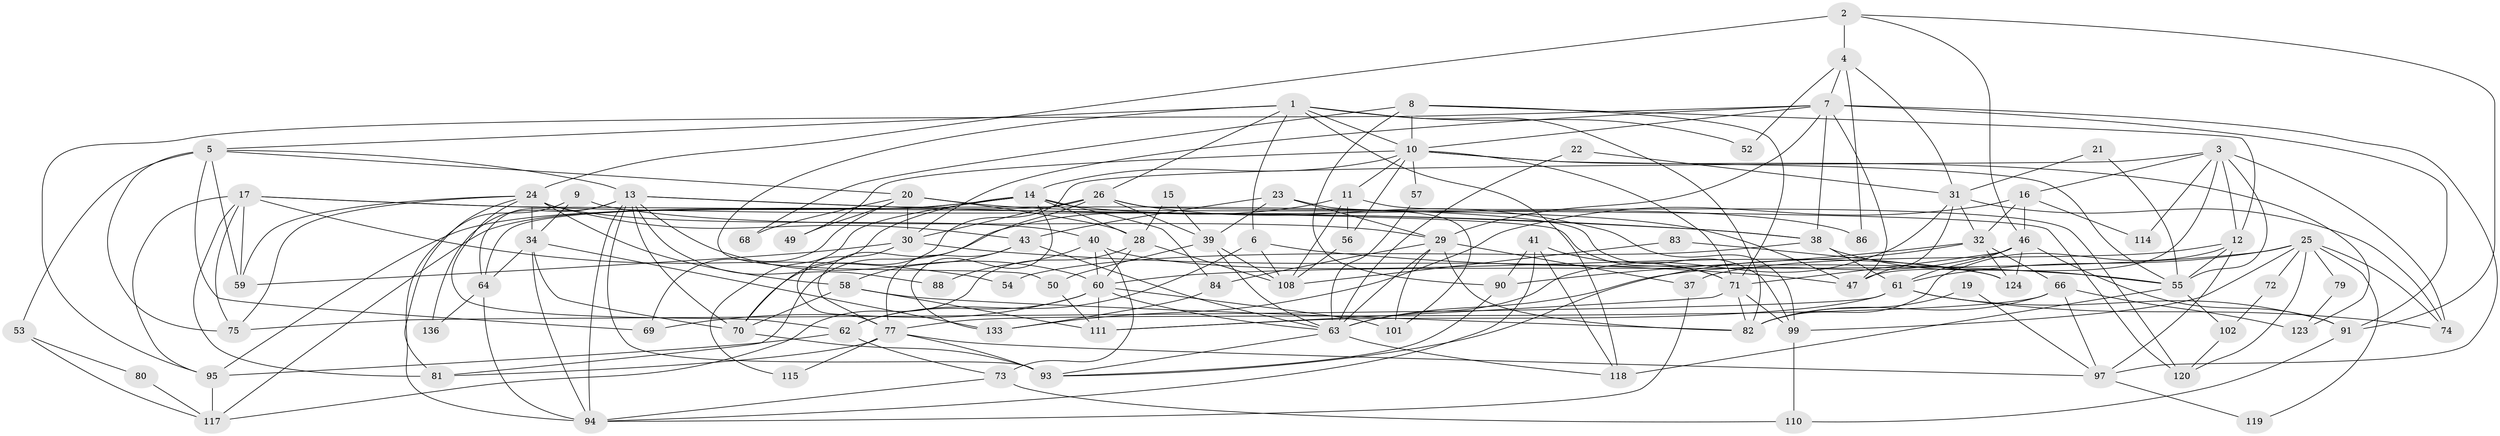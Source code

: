 // original degree distribution, {5: 0.19708029197080293, 4: 0.35766423357664234, 3: 0.145985401459854, 6: 0.06569343065693431, 2: 0.18248175182481752, 9: 0.0072992700729927005, 7: 0.029197080291970802, 8: 0.014598540145985401}
// Generated by graph-tools (version 1.1) at 2025/42/03/06/25 10:42:00]
// undirected, 94 vertices, 229 edges
graph export_dot {
graph [start="1"]
  node [color=gray90,style=filled];
  1 [super="+18"];
  2 [super="+122"];
  3 [super="+42"];
  4 [super="+27"];
  5 [super="+45"];
  6;
  7 [super="+113"];
  8 [super="+48"];
  9;
  10 [super="+35"];
  11 [super="+128"];
  12 [super="+98"];
  13 [super="+129"];
  14 [super="+137"];
  15;
  16 [super="+78"];
  17 [super="+92"];
  19;
  20 [super="+44"];
  21;
  22;
  23;
  24 [super="+36"];
  25 [super="+33"];
  26 [super="+96"];
  28 [super="+87"];
  29 [super="+65"];
  30 [super="+104"];
  31 [super="+106"];
  32;
  34 [super="+51"];
  37;
  38 [super="+76"];
  39 [super="+109"];
  40;
  41;
  43 [super="+112"];
  46;
  47 [super="+127"];
  49;
  50;
  52;
  53;
  54;
  55 [super="+105"];
  56 [super="+134"];
  57;
  58;
  59;
  60 [super="+89"];
  61 [super="+67"];
  62 [super="+126"];
  63 [super="+107"];
  64;
  66 [super="+130"];
  68;
  69;
  70 [super="+100"];
  71 [super="+103"];
  72;
  73;
  74;
  75;
  77;
  79;
  80;
  81;
  82 [super="+85"];
  83;
  84;
  86;
  88;
  90;
  91;
  93 [super="+131"];
  94 [super="+135"];
  95;
  97;
  99;
  101;
  102;
  108 [super="+116"];
  110;
  111 [super="+132"];
  114;
  115;
  117 [super="+121"];
  118 [super="+125"];
  119;
  120;
  123;
  124;
  133;
  136;
  1 -- 26;
  1 -- 50;
  1 -- 52;
  1 -- 6;
  1 -- 5;
  1 -- 10;
  1 -- 118;
  1 -- 82;
  2 -- 4;
  2 -- 91;
  2 -- 24 [weight=2];
  2 -- 46;
  3 -- 55;
  3 -- 16;
  3 -- 70;
  3 -- 114;
  3 -- 74;
  3 -- 12;
  3 -- 47;
  4 -- 7;
  4 -- 86;
  4 -- 52;
  4 -- 31;
  5 -- 13;
  5 -- 20;
  5 -- 53;
  5 -- 69;
  5 -- 59;
  5 -- 75;
  6 -- 55;
  6 -- 62;
  6 -- 108;
  7 -- 38;
  7 -- 95;
  7 -- 10;
  7 -- 97;
  7 -- 91;
  7 -- 29;
  7 -- 30;
  7 -- 47;
  8 -- 10;
  8 -- 68;
  8 -- 71;
  8 -- 90;
  8 -- 12;
  9 -- 34;
  9 -- 94;
  9 -- 29;
  10 -- 14;
  10 -- 11;
  10 -- 49;
  10 -- 57;
  10 -- 123;
  10 -- 55;
  10 -- 71;
  10 -- 56;
  11 -- 81;
  11 -- 120;
  11 -- 56 [weight=2];
  11 -- 108;
  12 -- 97;
  12 -- 37;
  12 -- 55;
  12 -- 82;
  13 -- 64;
  13 -- 88;
  13 -- 136;
  13 -- 99;
  13 -- 70;
  13 -- 38;
  13 -- 60;
  13 -- 93;
  13 -- 94;
  14 -- 133;
  14 -- 95;
  14 -- 70;
  14 -- 115;
  14 -- 84;
  14 -- 86;
  14 -- 28;
  14 -- 117;
  15 -- 39;
  15 -- 28;
  16 -- 32;
  16 -- 114;
  16 -- 133;
  16 -- 46;
  17 -- 75;
  17 -- 95;
  17 -- 81;
  17 -- 54;
  17 -- 59;
  17 -- 71;
  17 -- 38;
  19 -- 97;
  19 -- 82;
  20 -- 30;
  20 -- 28;
  20 -- 49;
  20 -- 68;
  20 -- 69;
  20 -- 47;
  21 -- 55;
  21 -- 31;
  22 -- 63;
  22 -- 31;
  23 -- 39;
  23 -- 101;
  23 -- 29;
  23 -- 43;
  24 -- 58;
  24 -- 75;
  24 -- 59;
  24 -- 81;
  24 -- 34;
  24 -- 40;
  24 -- 43;
  24 -- 62;
  25 -- 74;
  25 -- 120;
  25 -- 61;
  25 -- 119;
  25 -- 99;
  25 -- 72;
  25 -- 60;
  25 -- 79;
  26 -- 64;
  26 -- 77;
  26 -- 120;
  26 -- 99;
  26 -- 30;
  26 -- 39;
  28 -- 108;
  28 -- 117;
  28 -- 60;
  29 -- 84;
  29 -- 82;
  29 -- 37;
  29 -- 101;
  29 -- 63;
  30 -- 59;
  30 -- 47;
  30 -- 77;
  31 -- 47;
  31 -- 32;
  31 -- 74;
  31 -- 63;
  32 -- 66;
  32 -- 90;
  32 -- 124;
  32 -- 93;
  34 -- 64;
  34 -- 133;
  34 -- 70;
  34 -- 94;
  37 -- 94;
  38 -- 61;
  38 -- 54;
  38 -- 55;
  39 -- 108;
  39 -- 50;
  39 -- 63;
  40 -- 124;
  40 -- 73;
  40 -- 88;
  40 -- 60;
  41 -- 71;
  41 -- 94;
  41 -- 90;
  41 -- 118;
  43 -- 58;
  43 -- 63;
  43 -- 77;
  46 -- 91;
  46 -- 71;
  46 -- 124;
  46 -- 63;
  46 -- 61;
  50 -- 111;
  53 -- 80;
  53 -- 117;
  55 -- 102;
  55 -- 118;
  56 -- 108;
  57 -- 63;
  58 -- 82;
  58 -- 111;
  58 -- 70;
  60 -- 69;
  60 -- 101;
  60 -- 62;
  60 -- 111;
  60 -- 63;
  61 -- 91;
  61 -- 111;
  61 -- 74;
  61 -- 75;
  62 -- 73;
  62 -- 95;
  63 -- 93;
  63 -- 118;
  64 -- 94;
  64 -- 136;
  66 -- 97;
  66 -- 123;
  66 -- 77;
  66 -- 82;
  70 -- 93;
  71 -- 82;
  71 -- 99;
  71 -- 111;
  72 -- 102;
  73 -- 110;
  73 -- 94;
  77 -- 97;
  77 -- 81;
  77 -- 93;
  77 -- 115;
  79 -- 123;
  80 -- 117;
  83 -- 124;
  83 -- 108;
  84 -- 133;
  90 -- 93;
  91 -- 110;
  95 -- 117;
  97 -- 119;
  99 -- 110;
  102 -- 120;
}
